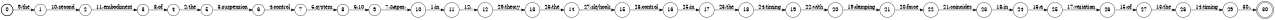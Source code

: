 digraph FST {
rankdir = LR;
size = "8.5,11";
label = "";
center = 1;
orientation = Portrait;
ranksep = "0.4";
nodesep = "0.25";
0 [label = "0", shape = circle, style = bold, fontsize = 14]
	0 -> 1 [label = "9:the", fontsize = 14];
1 [label = "1", shape = circle, style = solid, fontsize = 14]
	1 -> 2 [label = "10:second", fontsize = 14];
2 [label = "2", shape = circle, style = solid, fontsize = 14]
	2 -> 3 [label = "11:embodiment", fontsize = 14];
3 [label = "3", shape = circle, style = solid, fontsize = 14]
	3 -> 4 [label = "8:of", fontsize = 14];
4 [label = "4", shape = circle, style = solid, fontsize = 14]
	4 -> 5 [label = "2:the", fontsize = 14];
5 [label = "5", shape = circle, style = solid, fontsize = 14]
	5 -> 6 [label = "3:suspension", fontsize = 14];
6 [label = "6", shape = circle, style = solid, fontsize = 14]
	6 -> 7 [label = "4:control", fontsize = 14];
7 [label = "7", shape = circle, style = solid, fontsize = 14]
	7 -> 8 [label = "5:system", fontsize = 14];
8 [label = "8", shape = circle, style = solid, fontsize = 14]
	8 -> 9 [label = "6:10", fontsize = 14];
9 [label = "9", shape = circle, style = solid, fontsize = 14]
	9 -> 10 [label = "7:&apos;", fontsize = 14];
10 [label = "10", shape = circle, style = solid, fontsize = 14]
	10 -> 11 [label = "1:in", fontsize = 14];
11 [label = "11", shape = circle, style = solid, fontsize = 14]
	11 -> 12 [label = "12:,", fontsize = 14];
12 [label = "12", shape = circle, style = solid, fontsize = 14]
	12 -> 13 [label = "29:theory", fontsize = 14];
13 [label = "13", shape = circle, style = solid, fontsize = 14]
	13 -> 14 [label = "26:the", fontsize = 14];
14 [label = "14", shape = circle, style = solid, fontsize = 14]
	14 -> 15 [label = "27:skyhook", fontsize = 14];
15 [label = "15", shape = circle, style = solid, fontsize = 14]
	15 -> 16 [label = "28:control", fontsize = 14];
16 [label = "16", shape = circle, style = solid, fontsize = 14]
	16 -> 17 [label = "25:in", fontsize = 14];
17 [label = "17", shape = circle, style = solid, fontsize = 14]
	17 -> 18 [label = "23:the", fontsize = 14];
18 [label = "18", shape = circle, style = solid, fontsize = 14]
	18 -> 19 [label = "24:timing", fontsize = 14];
19 [label = "19", shape = circle, style = solid, fontsize = 14]
	19 -> 20 [label = "22:with", fontsize = 14];
20 [label = "20", shape = circle, style = solid, fontsize = 14]
	20 -> 21 [label = "19:damping", fontsize = 14];
21 [label = "21", shape = circle, style = solid, fontsize = 14]
	21 -> 22 [label = "20:force", fontsize = 14];
22 [label = "22", shape = circle, style = solid, fontsize = 14]
	22 -> 23 [label = "21:coincides", fontsize = 14];
23 [label = "23", shape = circle, style = solid, fontsize = 14]
	23 -> 24 [label = "18:in", fontsize = 14];
24 [label = "24", shape = circle, style = solid, fontsize = 14]
	24 -> 25 [label = "16:a", fontsize = 14];
25 [label = "25", shape = circle, style = solid, fontsize = 14]
	25 -> 26 [label = "17:variation", fontsize = 14];
26 [label = "26", shape = circle, style = solid, fontsize = 14]
	26 -> 27 [label = "15:of", fontsize = 14];
27 [label = "27", shape = circle, style = solid, fontsize = 14]
	27 -> 28 [label = "13:the", fontsize = 14];
28 [label = "28", shape = circle, style = solid, fontsize = 14]
	28 -> 29 [label = "14:timing", fontsize = 14];
29 [label = "29", shape = circle, style = solid, fontsize = 14]
	29 -> 30 [label = "30:.", fontsize = 14];
30 [label = "30", shape = doublecircle, style = solid, fontsize = 14]
}
